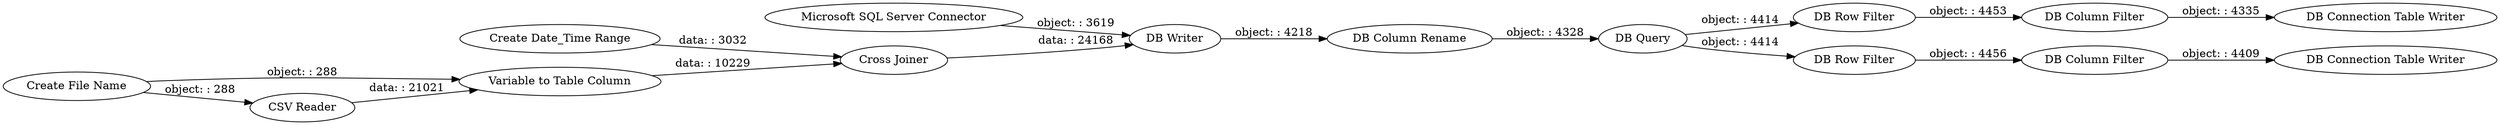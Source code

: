 digraph {
	"4773233348115219043_54" [label="DB Row Filter"]
	"4773233348115219043_55" [label="DB Row Filter"]
	"4773233348115219043_59" [label="Create Date_Time Range"]
	"4773233348115219043_56" [label="DB Connection Table Writer"]
	"4773233348115219043_57" [label="DB Connection Table Writer"]
	"4773233348115219043_58" [label="Variable to Table Column"]
	"4773233348115219043_63" [label="DB Query"]
	"4773233348115219043_2" [label="Create File Name"]
	"4773233348115219043_53" [label="Microsoft SQL Server Connector"]
	"4773233348115219043_64" [label="DB Column Rename"]
	"4773233348115219043_60" [label="Cross Joiner"]
	"4773233348115219043_8" [label="DB Writer"]
	"4773233348115219043_61" [label="DB Column Filter"]
	"4773233348115219043_1" [label="CSV Reader"]
	"4773233348115219043_62" [label="DB Column Filter"]
	"4773233348115219043_61" -> "4773233348115219043_56" [label="object: : 4335"]
	"4773233348115219043_8" -> "4773233348115219043_64" [label="object: : 4218"]
	"4773233348115219043_59" -> "4773233348115219043_60" [label="data: : 3032"]
	"4773233348115219043_63" -> "4773233348115219043_54" [label="object: : 4414"]
	"4773233348115219043_60" -> "4773233348115219043_8" [label="data: : 24168"]
	"4773233348115219043_58" -> "4773233348115219043_60" [label="data: : 10229"]
	"4773233348115219043_2" -> "4773233348115219043_1" [label="object: : 288"]
	"4773233348115219043_54" -> "4773233348115219043_61" [label="object: : 4453"]
	"4773233348115219043_2" -> "4773233348115219043_58" [label="object: : 288"]
	"4773233348115219043_64" -> "4773233348115219043_63" [label="object: : 4328"]
	"4773233348115219043_1" -> "4773233348115219043_58" [label="data: : 21021"]
	"4773233348115219043_62" -> "4773233348115219043_57" [label="object: : 4409"]
	"4773233348115219043_55" -> "4773233348115219043_62" [label="object: : 4456"]
	"4773233348115219043_53" -> "4773233348115219043_8" [label="object: : 3619"]
	"4773233348115219043_63" -> "4773233348115219043_55" [label="object: : 4414"]
	rankdir=LR
}

